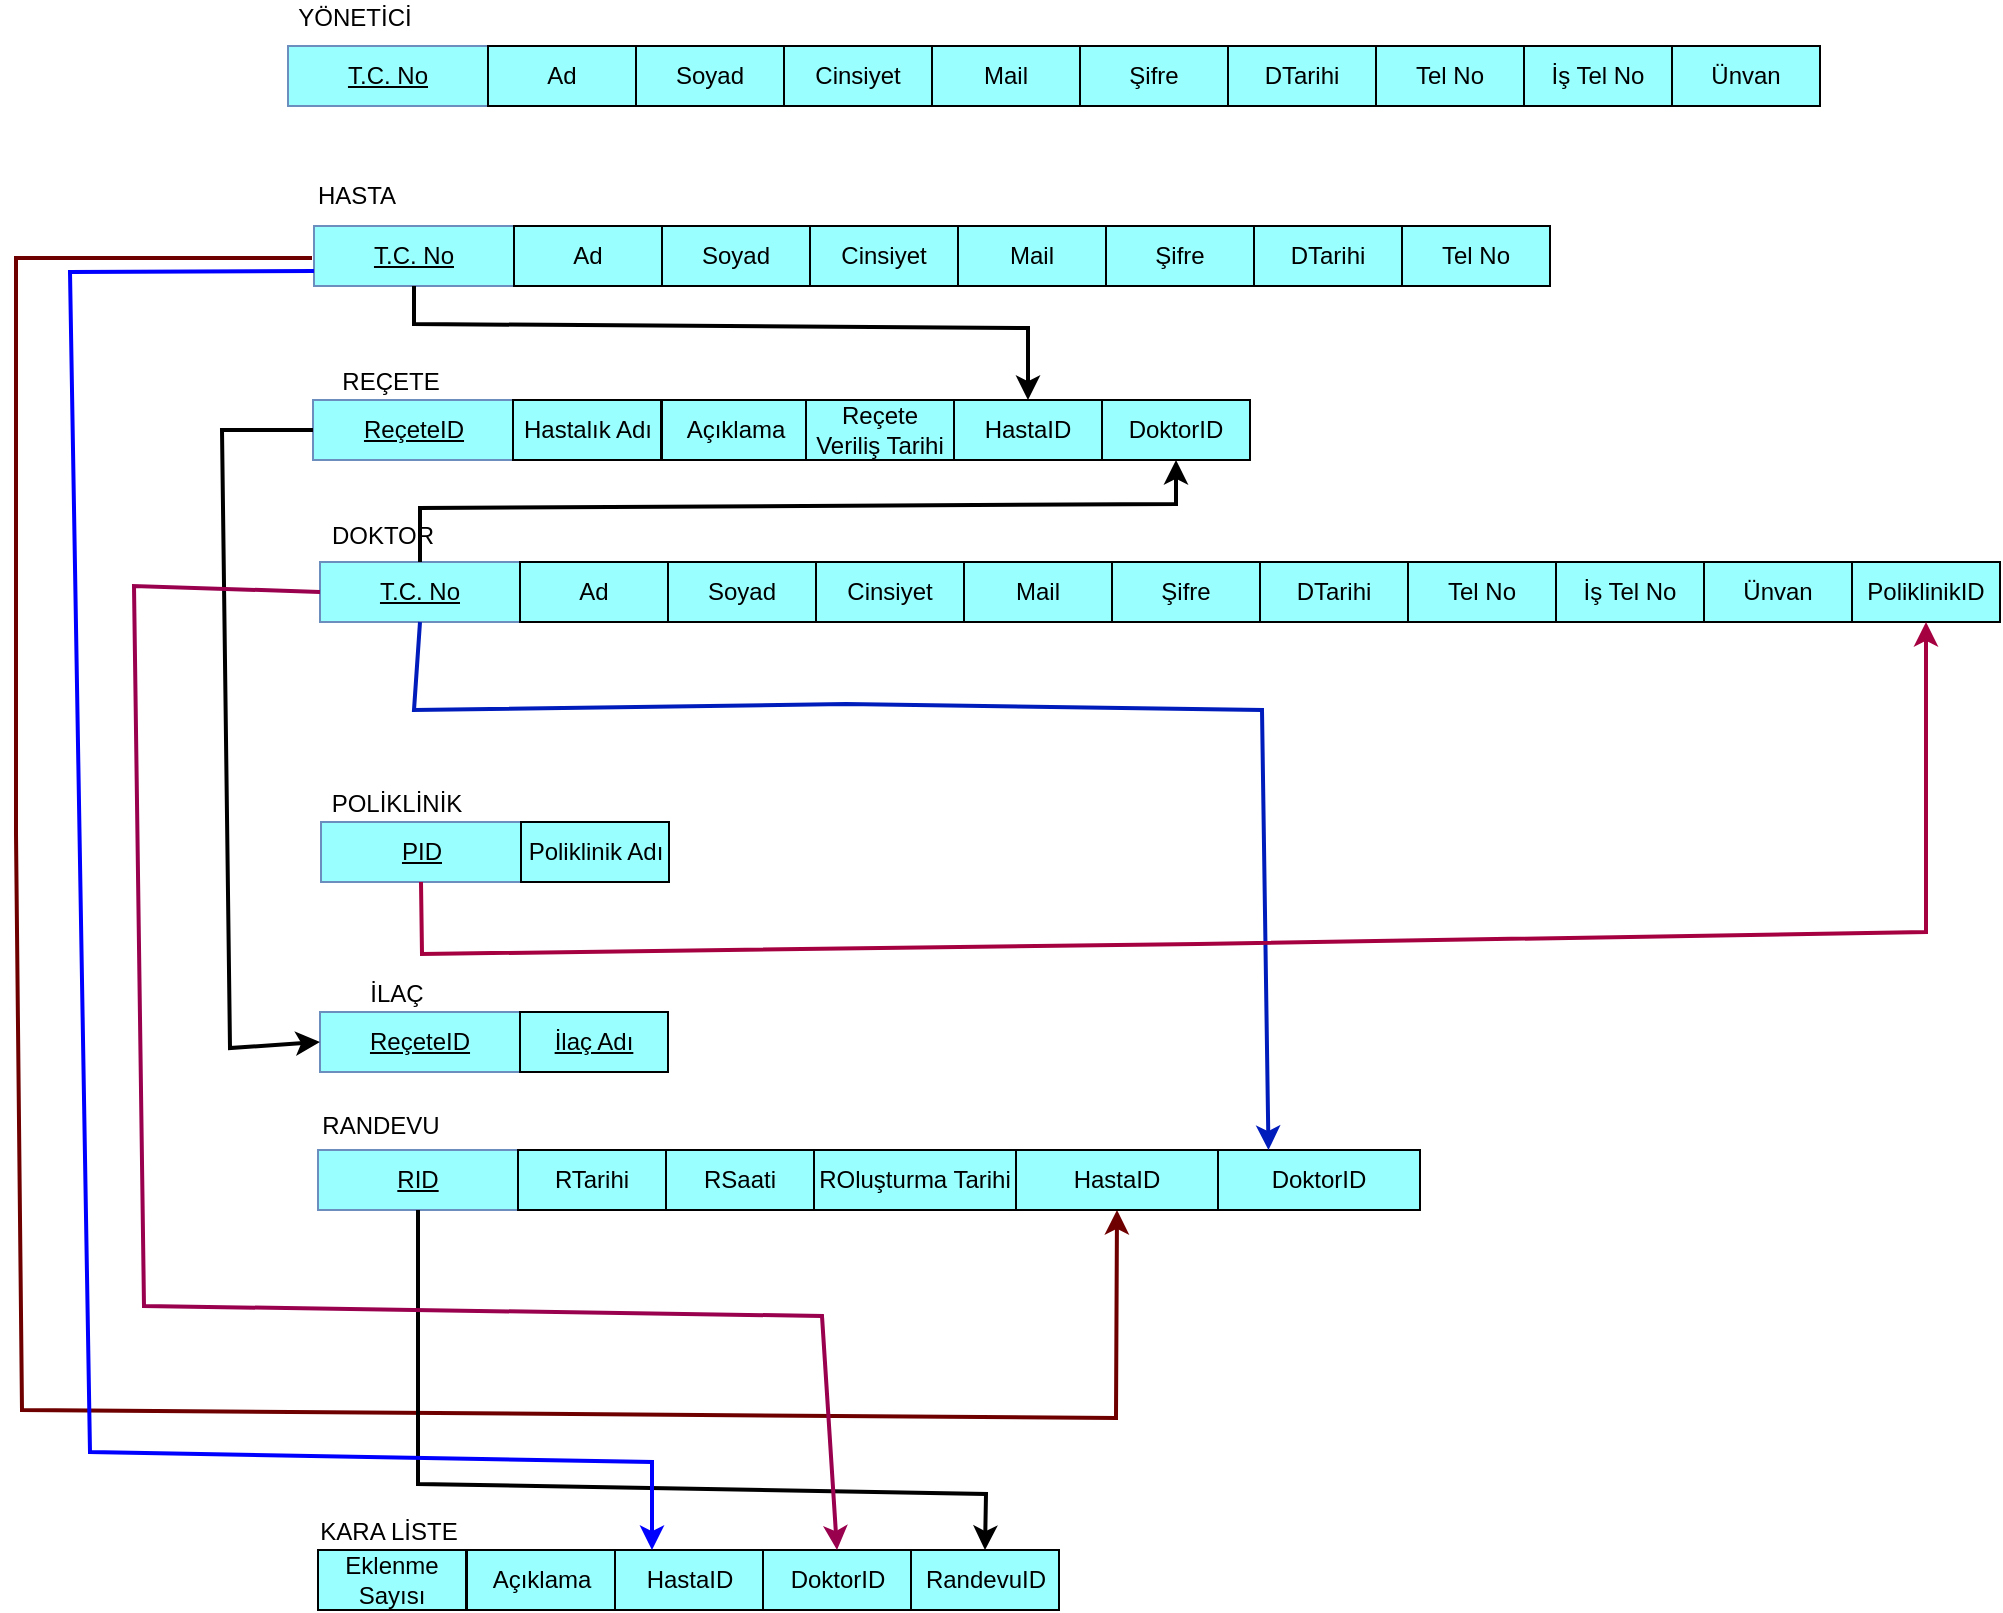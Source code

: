 <mxfile version="17.4.6" type="device"><diagram id="PEKDExJvmcLttviZHPgt" name="Page-1"><mxGraphModel dx="2331" dy="644" grid="0" gridSize="10" guides="1" tooltips="1" connect="1" arrows="1" fold="1" page="1" pageScale="1" pageWidth="827" pageHeight="1169" math="0" shadow="0"><root><mxCell id="0"/><mxCell id="1" parent="0"/><mxCell id="ALnhKNhnFgYdEAsEkq54-5" value="&lt;u&gt;T.C. No&lt;/u&gt;" style="whiteSpace=wrap;html=1;align=center;fillColor=#99FFFF;strokeColor=#6c8ebf;" parent="1" vertex="1"><mxGeometry x="147" y="262" width="100" height="30" as="geometry"/></mxCell><mxCell id="I0PkosmnpPYs2rLAAuDS-1" value="HASTA" style="text;html=1;align=center;verticalAlign=middle;resizable=0;points=[];autosize=1;strokeColor=none;fillColor=none;" parent="1" vertex="1"><mxGeometry x="143" y="238" width="49" height="18" as="geometry"/></mxCell><mxCell id="I0PkosmnpPYs2rLAAuDS-14" value="Ad&lt;span style=&quot;color: rgba(0 , 0 , 0 , 0) ; font-family: monospace ; font-size: 0px&quot;&gt;%3CmxGraphModel%3E%3Croot%3E%3CmxCell%20id%3D%220%22%2F%3E%3CmxCell%20id%3D%221%22%20parent%3D%220%22%2F%3E%3CmxCell%20id%3D%222%22%20value%3D%22%22%20style%3D%22rounded%3D0%3BwhiteSpace%3Dwrap%3Bhtml%3D1%3BlabelBackgroundColor%3D%2300FFFF%3BfillColor%3D%2399FFFF%3B%22%20vertex%3D%221%22%20parent%3D%221%22%3E%3CmxGeometry%20x%3D%22242%22%20y%3D%22115%22%20width%3D%22100%22%20height%3D%2240%22%20as%3D%22geometry%22%2F%3E%3C%2FmxCell%3E%3C%2Froot%3E%3C%2FmxGraphModel%3E&lt;/span&gt;" style="rounded=0;whiteSpace=wrap;html=1;labelBackgroundColor=none;fillColor=#99FFFF;" parent="1" vertex="1"><mxGeometry x="247" y="262" width="74" height="30" as="geometry"/></mxCell><mxCell id="I0PkosmnpPYs2rLAAuDS-15" value="Soyad" style="rounded=0;whiteSpace=wrap;html=1;labelBackgroundColor=none;fillColor=#99FFFF;" parent="1" vertex="1"><mxGeometry x="321" y="262" width="74" height="30" as="geometry"/></mxCell><mxCell id="I0PkosmnpPYs2rLAAuDS-16" value="Cinsiyet" style="rounded=0;whiteSpace=wrap;html=1;labelBackgroundColor=none;fillColor=#99FFFF;" parent="1" vertex="1"><mxGeometry x="395" y="262" width="74" height="30" as="geometry"/></mxCell><mxCell id="I0PkosmnpPYs2rLAAuDS-17" value="Mail&lt;span style=&quot;color: rgba(0 , 0 , 0 , 0) ; font-family: monospace ; font-size: 0px&quot;&gt;%3CmxGraphModel%3E%3Croot%3E%3CmxCell%20id%3D%220%22%2F%3E%3CmxCell%20id%3D%221%22%20parent%3D%220%22%2F%3E%3CmxCell%20id%3D%222%22%20value%3D%22Cinsiyet%22%20style%3D%22rounded%3D0%3BwhiteSpace%3Dwrap%3Bhtml%3D1%3BlabelBackgroundColor%3Dnone%3BfillColor%3D%2399FFFF%3B%22%20vertex%3D%221%22%20parent%3D%221%22%3E%3CmxGeometry%20x%3D%22390%22%20y%3D%22115%22%20width%3D%2274%22%20height%3D%2230%22%20as%3D%22geometry%22%2F%3E%3C%2FmxCell%3E%3C%2Froot%3E%3C%2FmxGraphModel%3E&lt;/span&gt;" style="rounded=0;whiteSpace=wrap;html=1;labelBackgroundColor=none;fillColor=#99FFFF;" parent="1" vertex="1"><mxGeometry x="469" y="262" width="74" height="30" as="geometry"/></mxCell><mxCell id="I0PkosmnpPYs2rLAAuDS-18" value="Şifre" style="rounded=0;whiteSpace=wrap;html=1;labelBackgroundColor=none;fillColor=#99FFFF;" parent="1" vertex="1"><mxGeometry x="543" y="262" width="74" height="30" as="geometry"/></mxCell><mxCell id="I0PkosmnpPYs2rLAAuDS-19" value="DTarihi" style="rounded=0;whiteSpace=wrap;html=1;labelBackgroundColor=none;fillColor=#99FFFF;" parent="1" vertex="1"><mxGeometry x="617" y="262" width="74" height="30" as="geometry"/></mxCell><mxCell id="I0PkosmnpPYs2rLAAuDS-20" value="Tel No" style="rounded=0;whiteSpace=wrap;html=1;labelBackgroundColor=none;fillColor=#99FFFF;" parent="1" vertex="1"><mxGeometry x="691" y="262" width="74" height="30" as="geometry"/></mxCell><mxCell id="I0PkosmnpPYs2rLAAuDS-33" value="&lt;u&gt;T.C. No&lt;/u&gt;" style="whiteSpace=wrap;html=1;align=center;fillColor=#99FFFF;strokeColor=#6c8ebf;" parent="1" vertex="1"><mxGeometry x="134" y="172" width="100" height="30" as="geometry"/></mxCell><mxCell id="I0PkosmnpPYs2rLAAuDS-34" value="YÖNETİCİ" style="text;html=1;align=center;verticalAlign=middle;resizable=0;points=[];autosize=1;strokeColor=none;fillColor=none;" parent="1" vertex="1"><mxGeometry x="133" y="149" width="67" height="18" as="geometry"/></mxCell><mxCell id="I0PkosmnpPYs2rLAAuDS-35" value="Ad&lt;span style=&quot;color: rgba(0 , 0 , 0 , 0) ; font-family: monospace ; font-size: 0px&quot;&gt;%3CmxGraphModel%3E%3Croot%3E%3CmxCell%20id%3D%220%22%2F%3E%3CmxCell%20id%3D%221%22%20parent%3D%220%22%2F%3E%3CmxCell%20id%3D%222%22%20value%3D%22%22%20style%3D%22rounded%3D0%3BwhiteSpace%3Dwrap%3Bhtml%3D1%3BlabelBackgroundColor%3D%2300FFFF%3BfillColor%3D%2399FFFF%3B%22%20vertex%3D%221%22%20parent%3D%221%22%3E%3CmxGeometry%20x%3D%22242%22%20y%3D%22115%22%20width%3D%22100%22%20height%3D%2240%22%20as%3D%22geometry%22%2F%3E%3C%2FmxCell%3E%3C%2Froot%3E%3C%2FmxGraphModel%3E&lt;/span&gt;" style="rounded=0;whiteSpace=wrap;html=1;labelBackgroundColor=none;fillColor=#99FFFF;" parent="1" vertex="1"><mxGeometry x="234" y="172" width="74" height="30" as="geometry"/></mxCell><mxCell id="I0PkosmnpPYs2rLAAuDS-36" value="Soyad" style="rounded=0;whiteSpace=wrap;html=1;labelBackgroundColor=none;fillColor=#99FFFF;" parent="1" vertex="1"><mxGeometry x="308" y="172" width="74" height="30" as="geometry"/></mxCell><mxCell id="I0PkosmnpPYs2rLAAuDS-37" value="Cinsiyet" style="rounded=0;whiteSpace=wrap;html=1;labelBackgroundColor=none;fillColor=#99FFFF;" parent="1" vertex="1"><mxGeometry x="382" y="172" width="74" height="30" as="geometry"/></mxCell><mxCell id="I0PkosmnpPYs2rLAAuDS-38" value="Mail&lt;span style=&quot;color: rgba(0 , 0 , 0 , 0) ; font-family: monospace ; font-size: 0px&quot;&gt;%3CmxGraphModel%3E%3Croot%3E%3CmxCell%20id%3D%220%22%2F%3E%3CmxCell%20id%3D%221%22%20parent%3D%220%22%2F%3E%3CmxCell%20id%3D%222%22%20value%3D%22Cinsiyet%22%20style%3D%22rounded%3D0%3BwhiteSpace%3Dwrap%3Bhtml%3D1%3BlabelBackgroundColor%3Dnone%3BfillColor%3D%2399FFFF%3B%22%20vertex%3D%221%22%20parent%3D%221%22%3E%3CmxGeometry%20x%3D%22390%22%20y%3D%22115%22%20width%3D%2274%22%20height%3D%2230%22%20as%3D%22geometry%22%2F%3E%3C%2FmxCell%3E%3C%2Froot%3E%3C%2FmxGraphModel%3E&lt;/span&gt;" style="rounded=0;whiteSpace=wrap;html=1;labelBackgroundColor=none;fillColor=#99FFFF;" parent="1" vertex="1"><mxGeometry x="456" y="172" width="74" height="30" as="geometry"/></mxCell><mxCell id="I0PkosmnpPYs2rLAAuDS-39" value="Şifre" style="rounded=0;whiteSpace=wrap;html=1;labelBackgroundColor=none;fillColor=#99FFFF;" parent="1" vertex="1"><mxGeometry x="530" y="172" width="74" height="30" as="geometry"/></mxCell><mxCell id="I0PkosmnpPYs2rLAAuDS-40" value="DTarihi" style="rounded=0;whiteSpace=wrap;html=1;labelBackgroundColor=none;fillColor=#99FFFF;" parent="1" vertex="1"><mxGeometry x="604" y="172" width="74" height="30" as="geometry"/></mxCell><mxCell id="I0PkosmnpPYs2rLAAuDS-41" value="Tel No" style="rounded=0;whiteSpace=wrap;html=1;labelBackgroundColor=none;fillColor=#99FFFF;" parent="1" vertex="1"><mxGeometry x="678" y="172" width="74" height="30" as="geometry"/></mxCell><mxCell id="I0PkosmnpPYs2rLAAuDS-42" value="İş Tel No" style="rounded=0;whiteSpace=wrap;html=1;labelBackgroundColor=none;fillColor=#99FFFF;" parent="1" vertex="1"><mxGeometry x="752" y="172" width="74" height="30" as="geometry"/></mxCell><mxCell id="I0PkosmnpPYs2rLAAuDS-43" value="Ünvan" style="rounded=0;whiteSpace=wrap;html=1;labelBackgroundColor=none;fillColor=#99FFFF;" parent="1" vertex="1"><mxGeometry x="826" y="172" width="74" height="30" as="geometry"/></mxCell><mxCell id="I0PkosmnpPYs2rLAAuDS-44" value="&lt;u&gt;T.C. No&lt;/u&gt;" style="whiteSpace=wrap;html=1;align=center;fillColor=#99FFFF;strokeColor=#6c8ebf;" parent="1" vertex="1"><mxGeometry x="150" y="430" width="100" height="30" as="geometry"/></mxCell><mxCell id="I0PkosmnpPYs2rLAAuDS-45" value="DOKTOR" style="text;html=1;align=center;verticalAlign=middle;resizable=0;points=[];autosize=1;strokeColor=none;fillColor=none;" parent="1" vertex="1"><mxGeometry x="150" y="408" width="61" height="18" as="geometry"/></mxCell><mxCell id="I0PkosmnpPYs2rLAAuDS-46" value="Ad&lt;span style=&quot;color: rgba(0 , 0 , 0 , 0) ; font-family: monospace ; font-size: 0px&quot;&gt;%3CmxGraphModel%3E%3Croot%3E%3CmxCell%20id%3D%220%22%2F%3E%3CmxCell%20id%3D%221%22%20parent%3D%220%22%2F%3E%3CmxCell%20id%3D%222%22%20value%3D%22%22%20style%3D%22rounded%3D0%3BwhiteSpace%3Dwrap%3Bhtml%3D1%3BlabelBackgroundColor%3D%2300FFFF%3BfillColor%3D%2399FFFF%3B%22%20vertex%3D%221%22%20parent%3D%221%22%3E%3CmxGeometry%20x%3D%22242%22%20y%3D%22115%22%20width%3D%22100%22%20height%3D%2240%22%20as%3D%22geometry%22%2F%3E%3C%2FmxCell%3E%3C%2Froot%3E%3C%2FmxGraphModel%3E&lt;/span&gt;" style="rounded=0;whiteSpace=wrap;html=1;labelBackgroundColor=none;fillColor=#99FFFF;" parent="1" vertex="1"><mxGeometry x="250" y="430" width="74" height="30" as="geometry"/></mxCell><mxCell id="I0PkosmnpPYs2rLAAuDS-47" value="Soyad" style="rounded=0;whiteSpace=wrap;html=1;labelBackgroundColor=none;fillColor=#99FFFF;" parent="1" vertex="1"><mxGeometry x="324" y="430" width="74" height="30" as="geometry"/></mxCell><mxCell id="I0PkosmnpPYs2rLAAuDS-48" value="Cinsiyet" style="rounded=0;whiteSpace=wrap;html=1;labelBackgroundColor=none;fillColor=#99FFFF;" parent="1" vertex="1"><mxGeometry x="398" y="430" width="74" height="30" as="geometry"/></mxCell><mxCell id="I0PkosmnpPYs2rLAAuDS-49" value="Mail&lt;span style=&quot;color: rgba(0 , 0 , 0 , 0) ; font-family: monospace ; font-size: 0px&quot;&gt;%3CmxGraphModel%3E%3Croot%3E%3CmxCell%20id%3D%220%22%2F%3E%3CmxCell%20id%3D%221%22%20parent%3D%220%22%2F%3E%3CmxCell%20id%3D%222%22%20value%3D%22Cinsiyet%22%20style%3D%22rounded%3D0%3BwhiteSpace%3Dwrap%3Bhtml%3D1%3BlabelBackgroundColor%3Dnone%3BfillColor%3D%2399FFFF%3B%22%20vertex%3D%221%22%20parent%3D%221%22%3E%3CmxGeometry%20x%3D%22390%22%20y%3D%22115%22%20width%3D%2274%22%20height%3D%2230%22%20as%3D%22geometry%22%2F%3E%3C%2FmxCell%3E%3C%2Froot%3E%3C%2FmxGraphModel%3E&lt;/span&gt;" style="rounded=0;whiteSpace=wrap;html=1;labelBackgroundColor=none;fillColor=#99FFFF;" parent="1" vertex="1"><mxGeometry x="472" y="430" width="74" height="30" as="geometry"/></mxCell><mxCell id="I0PkosmnpPYs2rLAAuDS-50" value="Şifre" style="rounded=0;whiteSpace=wrap;html=1;labelBackgroundColor=none;fillColor=#99FFFF;" parent="1" vertex="1"><mxGeometry x="546" y="430" width="74" height="30" as="geometry"/></mxCell><mxCell id="I0PkosmnpPYs2rLAAuDS-51" value="DTarihi" style="rounded=0;whiteSpace=wrap;html=1;labelBackgroundColor=none;fillColor=#99FFFF;" parent="1" vertex="1"><mxGeometry x="620" y="430" width="74" height="30" as="geometry"/></mxCell><mxCell id="I0PkosmnpPYs2rLAAuDS-52" value="Tel No" style="rounded=0;whiteSpace=wrap;html=1;labelBackgroundColor=none;fillColor=#99FFFF;" parent="1" vertex="1"><mxGeometry x="694" y="430" width="74" height="30" as="geometry"/></mxCell><mxCell id="I0PkosmnpPYs2rLAAuDS-53" value="İş Tel No" style="rounded=0;whiteSpace=wrap;html=1;labelBackgroundColor=none;fillColor=#99FFFF;" parent="1" vertex="1"><mxGeometry x="768" y="430" width="74" height="30" as="geometry"/></mxCell><mxCell id="I0PkosmnpPYs2rLAAuDS-54" value="Ünvan" style="rounded=0;whiteSpace=wrap;html=1;labelBackgroundColor=none;fillColor=#99FFFF;" parent="1" vertex="1"><mxGeometry x="842" y="430" width="74" height="30" as="geometry"/></mxCell><mxCell id="I0PkosmnpPYs2rLAAuDS-55" value="&lt;u&gt;RID&lt;/u&gt;" style="whiteSpace=wrap;html=1;align=center;fillColor=#99FFFF;strokeColor=#6c8ebf;" parent="1" vertex="1"><mxGeometry x="149" y="724" width="100" height="30" as="geometry"/></mxCell><mxCell id="I0PkosmnpPYs2rLAAuDS-56" value="RANDEVU" style="text;html=1;align=center;verticalAlign=middle;resizable=0;points=[];autosize=1;strokeColor=none;fillColor=none;" parent="1" vertex="1"><mxGeometry x="146" y="703" width="68" height="18" as="geometry"/></mxCell><mxCell id="I0PkosmnpPYs2rLAAuDS-57" value="RTarihi" style="rounded=0;whiteSpace=wrap;html=1;labelBackgroundColor=none;fillColor=#99FFFF;" parent="1" vertex="1"><mxGeometry x="249" y="724" width="74" height="30" as="geometry"/></mxCell><mxCell id="I0PkosmnpPYs2rLAAuDS-58" value="RSaati" style="rounded=0;whiteSpace=wrap;html=1;labelBackgroundColor=none;fillColor=#99FFFF;" parent="1" vertex="1"><mxGeometry x="323" y="724" width="74" height="30" as="geometry"/></mxCell><mxCell id="I0PkosmnpPYs2rLAAuDS-59" value="ROluşturma Tarihi" style="rounded=0;whiteSpace=wrap;html=1;labelBackgroundColor=none;fillColor=#99FFFF;" parent="1" vertex="1"><mxGeometry x="397" y="724" width="101" height="30" as="geometry"/></mxCell><mxCell id="I0PkosmnpPYs2rLAAuDS-62" value="&lt;u&gt;PID&lt;/u&gt;" style="whiteSpace=wrap;html=1;align=center;fillColor=#99FFFF;strokeColor=#6c8ebf;" parent="1" vertex="1"><mxGeometry x="150.5" y="560" width="100" height="30" as="geometry"/></mxCell><mxCell id="I0PkosmnpPYs2rLAAuDS-63" value="POLİKLİNİK" style="text;html=1;align=center;verticalAlign=middle;resizable=0;points=[];autosize=1;strokeColor=none;fillColor=none;" parent="1" vertex="1"><mxGeometry x="150" y="542" width="76" height="18" as="geometry"/></mxCell><mxCell id="I0PkosmnpPYs2rLAAuDS-64" value="Poliklinik Adı" style="rounded=0;whiteSpace=wrap;html=1;labelBackgroundColor=none;fillColor=#99FFFF;" parent="1" vertex="1"><mxGeometry x="250.5" y="560" width="74" height="30" as="geometry"/></mxCell><mxCell id="I0PkosmnpPYs2rLAAuDS-70" value="" style="endArrow=classic;html=1;rounded=0;exitX=0;exitY=0.5;exitDx=0;exitDy=0;entryX=0.5;entryY=1;entryDx=0;entryDy=0;fillColor=#a20025;strokeColor=#6F0000;strokeWidth=2;" parent="1" edge="1"><mxGeometry width="50" height="50" relative="1" as="geometry"><mxPoint x="146" y="278" as="sourcePoint"/><mxPoint x="548.5" y="754" as="targetPoint"/><Array as="points"><mxPoint x="-2" y="278"/><mxPoint x="-2" y="566"/><mxPoint x="1" y="854"/><mxPoint x="548" y="858"/></Array></mxGeometry></mxCell><mxCell id="I0PkosmnpPYs2rLAAuDS-71" value="DoktorID" style="rounded=0;whiteSpace=wrap;html=1;labelBackgroundColor=none;fillColor=#99FFFF;" parent="1" vertex="1"><mxGeometry x="599" y="724" width="101" height="30" as="geometry"/></mxCell><mxCell id="I0PkosmnpPYs2rLAAuDS-72" value="" style="endArrow=classic;html=1;rounded=0;strokeWidth=2;exitX=0.5;exitY=1;exitDx=0;exitDy=0;entryX=0.25;entryY=0;entryDx=0;entryDy=0;fillColor=#0050ef;strokeColor=#001DBC;" parent="1" source="I0PkosmnpPYs2rLAAuDS-44" target="I0PkosmnpPYs2rLAAuDS-71" edge="1"><mxGeometry width="50" height="50" relative="1" as="geometry"><mxPoint x="171" y="520" as="sourcePoint"/><mxPoint x="221" y="470" as="targetPoint"/><Array as="points"><mxPoint x="197" y="504"/><mxPoint x="413" y="501"/><mxPoint x="621" y="504"/></Array></mxGeometry></mxCell><mxCell id="I0PkosmnpPYs2rLAAuDS-73" value="HastaID" style="rounded=0;whiteSpace=wrap;html=1;labelBackgroundColor=none;fillColor=#99FFFF;" parent="1" vertex="1"><mxGeometry x="498" y="724" width="101" height="30" as="geometry"/></mxCell><mxCell id="I0PkosmnpPYs2rLAAuDS-74" value="PoliklinikID" style="rounded=0;whiteSpace=wrap;html=1;labelBackgroundColor=none;fillColor=#99FFFF;" parent="1" vertex="1"><mxGeometry x="916" y="430" width="74" height="30" as="geometry"/></mxCell><mxCell id="I0PkosmnpPYs2rLAAuDS-75" value="" style="endArrow=classic;html=1;rounded=0;strokeWidth=2;exitX=0.5;exitY=1;exitDx=0;exitDy=0;entryX=0.5;entryY=1;entryDx=0;entryDy=0;fillColor=#d80073;strokeColor=#A50040;" parent="1" source="I0PkosmnpPYs2rLAAuDS-62" target="I0PkosmnpPYs2rLAAuDS-74" edge="1"><mxGeometry width="50" height="50" relative="1" as="geometry"><mxPoint x="436" y="580" as="sourcePoint"/><mxPoint x="486" y="530" as="targetPoint"/><Array as="points"><mxPoint x="201" y="626"/><mxPoint x="589" y="621"/><mxPoint x="953" y="615"/></Array></mxGeometry></mxCell><mxCell id="I0PkosmnpPYs2rLAAuDS-76" value="&lt;u&gt;ReçeteID&lt;/u&gt;" style="whiteSpace=wrap;html=1;align=center;fillColor=#99FFFF;strokeColor=#6c8ebf;" parent="1" vertex="1"><mxGeometry x="146.5" y="349" width="100" height="30" as="geometry"/></mxCell><mxCell id="I0PkosmnpPYs2rLAAuDS-77" value="REÇETE" style="text;html=1;align=center;verticalAlign=middle;resizable=0;points=[];autosize=1;strokeColor=none;fillColor=none;" parent="1" vertex="1"><mxGeometry x="155" y="331" width="59" height="18" as="geometry"/></mxCell><mxCell id="I0PkosmnpPYs2rLAAuDS-78" value="Hastalık Adı&lt;span style=&quot;color: rgba(0 , 0 , 0 , 0) ; font-family: monospace ; font-size: 0px&quot;&gt;%3CmxGraphModel%3E%3Croot%3E%3CmxCell%20id%3D%220%22%2F%3E%3CmxCell%20id%3D%221%22%20parent%3D%220%22%2F%3E%3CmxCell%20id%3D%222%22%20value%3D%22%26lt%3Bu%26gt%3BPID%26lt%3B%2Fu%26gt%3B%22%20style%3D%22whiteSpace%3Dwrap%3Bhtml%3D1%3Balign%3Dcenter%3BfillColor%3D%2399FFFF%3BstrokeColor%3D%236c8ebf%3B%22%20vertex%3D%221%22%20parent%3D%221%22%3E%3CmxGeometry%20x%3D%22150.5%22%20y%3D%22560%22%20width%3D%22100%22%20height%3D%2230%22%20as%3D%22geometry%22%2F%3E%3C%2FmxCell%3E%3CmxCell%20id%3D%223%22%20value%3D%22POL%C4%B0KL%C4%B0N%C4%B0K%22%20style%3D%22text%3Bhtml%3D1%3Balign%3Dcenter%3BverticalAlign%3Dmiddle%3Bresizable%3D0%3Bpoints%3D%5B%5D%3Bautosize%3D1%3BstrokeColor%3Dnone%3BfillColor%3Dnone%3B%22%20vertex%3D%221%22%20parent%3D%221%22%3E%3CmxGeometry%20x%3D%22150%22%20y%3D%22542%22%20width%3D%2276%22%20height%3D%2218%22%20as%3D%22geometry%22%2F%3E%3C%2FmxCell%3E%3CmxCell%20id%3D%224%22%20value%3D%22Poliklinik%20Ad%C4%B1%22%20style%3D%22rounded%3D0%3BwhiteSpace%3Dwrap%3Bhtml%3D1%3BlabelBackgroundColor%3Dnone%3BfillColor%3D%2399FFFF%3B%22%20vertex%3D%221%22%20parent%3D%221%22%3E%3CmxGeometry%20x%3D%22250.5%22%20y%3D%22560%22%20width%3D%2274%22%20height%3D%2230%22%20as%3D%22geometry%22%2F%3E%3C%2FmxCell%3E%3C%2Froot%3E%3C%2FmxGraphModel%3E&lt;/span&gt;" style="rounded=0;whiteSpace=wrap;html=1;labelBackgroundColor=none;fillColor=#99FFFF;" parent="1" vertex="1"><mxGeometry x="246.5" y="349" width="74" height="30" as="geometry"/></mxCell><mxCell id="I0PkosmnpPYs2rLAAuDS-82" value="Açıklama" style="rounded=0;whiteSpace=wrap;html=1;labelBackgroundColor=none;fillColor=#99FFFF;" parent="1" vertex="1"><mxGeometry x="321" y="349" width="74" height="30" as="geometry"/></mxCell><mxCell id="I0PkosmnpPYs2rLAAuDS-83" value="HastaID" style="rounded=0;whiteSpace=wrap;html=1;labelBackgroundColor=none;fillColor=#99FFFF;" parent="1" vertex="1"><mxGeometry x="467" y="349" width="74" height="30" as="geometry"/></mxCell><mxCell id="I0PkosmnpPYs2rLAAuDS-84" value="DoktorID" style="rounded=0;whiteSpace=wrap;html=1;labelBackgroundColor=none;fillColor=#99FFFF;" parent="1" vertex="1"><mxGeometry x="541" y="349" width="74" height="30" as="geometry"/></mxCell><mxCell id="I0PkosmnpPYs2rLAAuDS-85" value="&lt;u&gt;ReçeteID&lt;/u&gt;" style="whiteSpace=wrap;html=1;align=center;fillColor=#99FFFF;strokeColor=#6c8ebf;" parent="1" vertex="1"><mxGeometry x="150" y="655" width="100" height="30" as="geometry"/></mxCell><mxCell id="I0PkosmnpPYs2rLAAuDS-86" value="İLAÇ" style="text;html=1;align=center;verticalAlign=middle;resizable=0;points=[];autosize=1;strokeColor=none;fillColor=none;" parent="1" vertex="1"><mxGeometry x="169.5" y="637" width="36" height="18" as="geometry"/></mxCell><mxCell id="I0PkosmnpPYs2rLAAuDS-87" value="İlaç Adı" style="rounded=0;whiteSpace=wrap;html=1;labelBackgroundColor=none;fillColor=#99FFFF;fontStyle=4" parent="1" vertex="1"><mxGeometry x="250" y="655" width="74" height="30" as="geometry"/></mxCell><mxCell id="I0PkosmnpPYs2rLAAuDS-88" value="" style="endArrow=classic;html=1;rounded=0;strokeWidth=2;exitX=0;exitY=0.5;exitDx=0;exitDy=0;entryX=0;entryY=0.5;entryDx=0;entryDy=0;" parent="1" source="I0PkosmnpPYs2rLAAuDS-76" target="I0PkosmnpPYs2rLAAuDS-85" edge="1"><mxGeometry width="50" height="50" relative="1" as="geometry"><mxPoint x="436" y="580" as="sourcePoint"/><mxPoint x="486" y="530" as="targetPoint"/><Array as="points"><mxPoint x="101" y="364"/><mxPoint x="105" y="673"/></Array></mxGeometry></mxCell><mxCell id="I0PkosmnpPYs2rLAAuDS-89" value="" style="endArrow=classic;html=1;rounded=0;strokeWidth=2;exitX=0.5;exitY=0;exitDx=0;exitDy=0;entryX=0.5;entryY=1;entryDx=0;entryDy=0;" parent="1" source="I0PkosmnpPYs2rLAAuDS-44" target="I0PkosmnpPYs2rLAAuDS-84" edge="1"><mxGeometry width="50" height="50" relative="1" as="geometry"><mxPoint x="284" y="426" as="sourcePoint"/><mxPoint x="570" y="526" as="targetPoint"/><Array as="points"><mxPoint x="200" y="403"/><mxPoint x="578" y="401"/></Array></mxGeometry></mxCell><mxCell id="I0PkosmnpPYs2rLAAuDS-90" value="" style="endArrow=classic;html=1;rounded=0;strokeWidth=2;exitX=0.5;exitY=1;exitDx=0;exitDy=0;entryX=0.5;entryY=0;entryDx=0;entryDy=0;" parent="1" source="ALnhKNhnFgYdEAsEkq54-5" target="I0PkosmnpPYs2rLAAuDS-83" edge="1"><mxGeometry width="50" height="50" relative="1" as="geometry"><mxPoint x="281" y="288" as="sourcePoint"/><mxPoint x="570" y="526" as="targetPoint"/><Array as="points"><mxPoint x="197" y="311"/><mxPoint x="504" y="313"/></Array></mxGeometry></mxCell><mxCell id="I0PkosmnpPYs2rLAAuDS-92" value="KARA LİSTE" style="text;html=1;align=center;verticalAlign=middle;resizable=0;points=[];autosize=1;strokeColor=none;fillColor=none;" parent="1" vertex="1"><mxGeometry x="144.5" y="906" width="79" height="18" as="geometry"/></mxCell><mxCell id="I0PkosmnpPYs2rLAAuDS-93" value="Eklenme Sayısı" style="rounded=0;whiteSpace=wrap;html=1;labelBackgroundColor=none;fillColor=#99FFFF;" parent="1" vertex="1"><mxGeometry x="149" y="924" width="74" height="30" as="geometry"/></mxCell><mxCell id="I0PkosmnpPYs2rLAAuDS-94" value="Açıklama" style="rounded=0;whiteSpace=wrap;html=1;labelBackgroundColor=none;fillColor=#99FFFF;" parent="1" vertex="1"><mxGeometry x="223.5" y="924" width="74" height="30" as="geometry"/></mxCell><mxCell id="I0PkosmnpPYs2rLAAuDS-95" value="HastaID" style="rounded=0;whiteSpace=wrap;html=1;labelBackgroundColor=none;fillColor=#99FFFF;fontStyle=0" parent="1" vertex="1"><mxGeometry x="297.5" y="924" width="74" height="30" as="geometry"/></mxCell><mxCell id="I0PkosmnpPYs2rLAAuDS-96" value="DoktorID" style="rounded=0;whiteSpace=wrap;html=1;labelBackgroundColor=none;fillColor=#99FFFF;fontStyle=0" parent="1" vertex="1"><mxGeometry x="371.5" y="924" width="74" height="30" as="geometry"/></mxCell><mxCell id="I0PkosmnpPYs2rLAAuDS-97" value="RandevuID" style="rounded=0;whiteSpace=wrap;html=1;labelBackgroundColor=none;fillColor=#99FFFF;fontStyle=0" parent="1" vertex="1"><mxGeometry x="445.5" y="924" width="74" height="30" as="geometry"/></mxCell><mxCell id="I0PkosmnpPYs2rLAAuDS-98" value="" style="endArrow=classic;html=1;rounded=0;strokeWidth=2;exitX=0.5;exitY=1;exitDx=0;exitDy=0;entryX=0.5;entryY=0;entryDx=0;entryDy=0;" parent="1" source="I0PkosmnpPYs2rLAAuDS-55" target="I0PkosmnpPYs2rLAAuDS-97" edge="1"><mxGeometry width="50" height="50" relative="1" as="geometry"><mxPoint x="436" y="604" as="sourcePoint"/><mxPoint x="486" y="554" as="targetPoint"/><Array as="points"><mxPoint x="199" y="891"/><mxPoint x="483" y="896"/></Array></mxGeometry></mxCell><mxCell id="I0PkosmnpPYs2rLAAuDS-99" value="" style="endArrow=classic;html=1;rounded=0;strokeWidth=2;exitX=0;exitY=0.5;exitDx=0;exitDy=0;entryX=0.5;entryY=0;entryDx=0;entryDy=0;strokeColor=#99004D;" parent="1" source="I0PkosmnpPYs2rLAAuDS-44" target="I0PkosmnpPYs2rLAAuDS-96" edge="1"><mxGeometry width="50" height="50" relative="1" as="geometry"><mxPoint x="436" y="604" as="sourcePoint"/><mxPoint x="486" y="554" as="targetPoint"/><Array as="points"><mxPoint x="57" y="442"/><mxPoint x="62" y="802"/><mxPoint x="401" y="807"/></Array></mxGeometry></mxCell><mxCell id="I0PkosmnpPYs2rLAAuDS-100" value="" style="endArrow=classic;html=1;rounded=0;strokeWidth=2;exitX=0;exitY=0.75;exitDx=0;exitDy=0;entryX=0.25;entryY=0;entryDx=0;entryDy=0;strokeColor=#0000FF;" parent="1" source="ALnhKNhnFgYdEAsEkq54-5" target="I0PkosmnpPYs2rLAAuDS-95" edge="1"><mxGeometry width="50" height="50" relative="1" as="geometry"><mxPoint x="436" y="604" as="sourcePoint"/><mxPoint x="486" y="554" as="targetPoint"/><Array as="points"><mxPoint x="25" y="285"/><mxPoint x="35" y="875"/><mxPoint x="316" y="880"/></Array></mxGeometry></mxCell><mxCell id="nAqziiDvcesibMrrYEBu-2" value="Reçete Veriliş Tarihi" style="rounded=0;whiteSpace=wrap;html=1;labelBackgroundColor=none;fillColor=#99FFFF;" vertex="1" parent="1"><mxGeometry x="393" y="349" width="74" height="30" as="geometry"/></mxCell></root></mxGraphModel></diagram></mxfile>